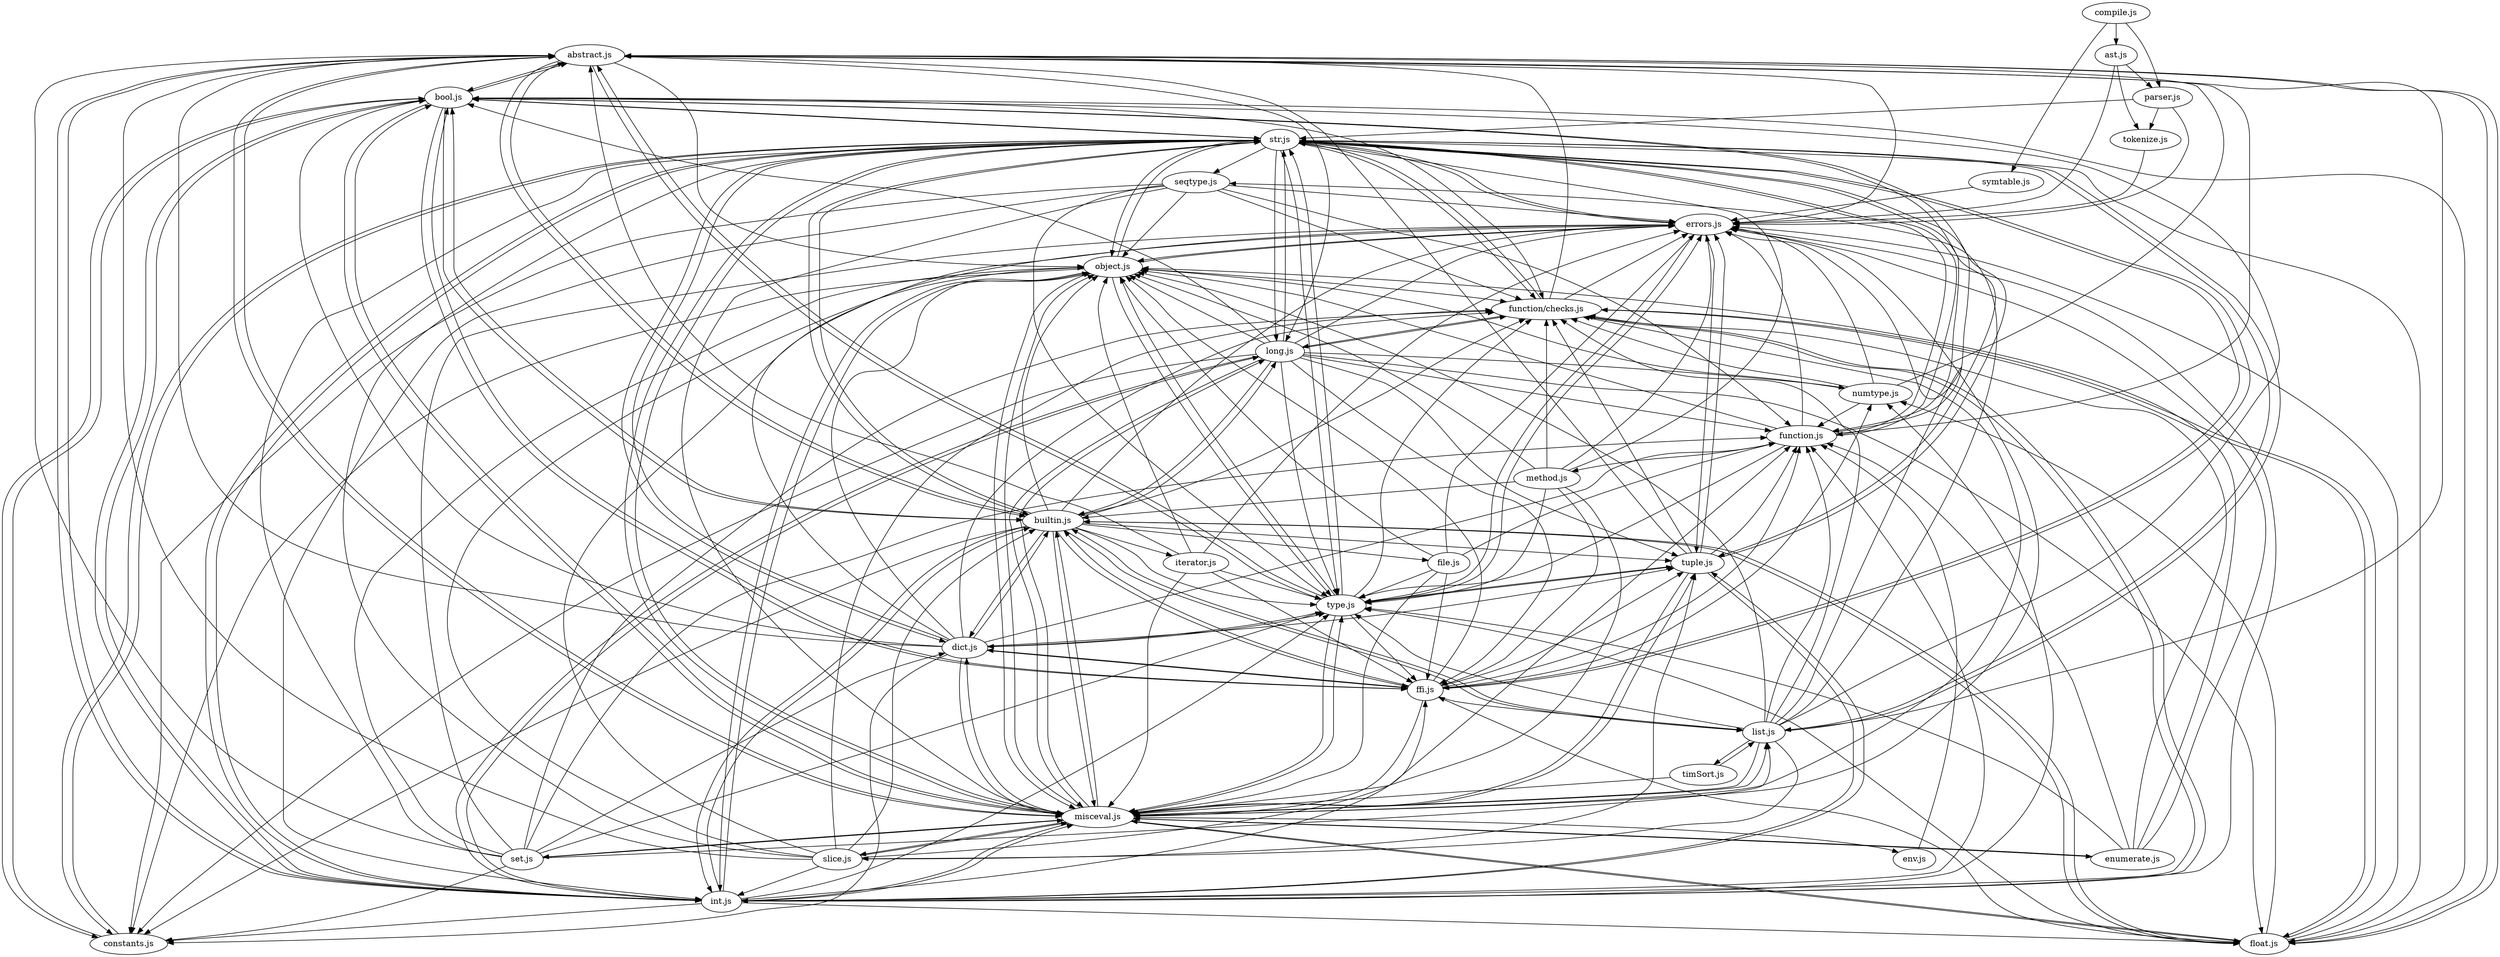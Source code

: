 digraph G {
  "abstract.js";
  "bool.js";
  "builtin.js";
  "errors.js";
  "float.js";
  "int.js";
  "long.js";
  "misceval.js";
  "object.js";
  "type.js";
  "ast.js";
  "parser.js";
  "tokenize.js";
  "constants.js";
  "ffi.js";
  "function.js";
  "function/checks.js";
  "str.js";
  "dict.js";
  "file.js";
  "iterator.js";
  "list.js";
  "tuple.js";
  "compile.js";
  "symtable.js";
  "enumerate.js";
  "env.js";
  "numtype.js";
  "method.js";
  "seqtype.js";
  "slice.js";
  "timSort.js";
  "set.js";
  "abstract.js" -> "bool.js";
  "abstract.js" -> "builtin.js";
  "abstract.js" -> "errors.js";
  "abstract.js" -> "float.js";
  "abstract.js" -> "int.js";
  "abstract.js" -> "long.js";
  "abstract.js" -> "misceval.js";
  "abstract.js" -> "object.js";
  "abstract.js" -> "type.js";
  "ast.js" -> "errors.js";
  "ast.js" -> "parser.js";
  "ast.js" -> "tokenize.js";
  "bool.js" -> "abstract.js";
  "bool.js" -> "builtin.js";
  "bool.js" -> "constants.js";
  "bool.js" -> "ffi.js";
  "bool.js" -> "float.js";
  "bool.js" -> "function.js";
  "bool.js" -> "function/checks.js";
  "bool.js" -> "int.js";
  "bool.js" -> "misceval.js";
  "bool.js" -> "str.js";
  "builtin.js" -> "abstract.js";
  "builtin.js" -> "bool.js";
  "builtin.js" -> "constants.js";
  "builtin.js" -> "dict.js";
  "builtin.js" -> "errors.js";
  "builtin.js" -> "ffi.js";
  "builtin.js" -> "file.js";
  "builtin.js" -> "float.js";
  "builtin.js" -> "function/checks.js";
  "builtin.js" -> "int.js";
  "builtin.js" -> "iterator.js";
  "builtin.js" -> "list.js";
  "builtin.js" -> "long.js";
  "builtin.js" -> "misceval.js";
  "builtin.js" -> "object.js";
  "builtin.js" -> "str.js";
  "builtin.js" -> "tuple.js";
  "builtin.js" -> "type.js";
  "compile.js" -> "ast.js";
  "compile.js" -> "parser.js";
  "compile.js" -> "symtable.js";
  "constants.js" -> "bool.js";
  "constants.js" -> "str.js";
  "dict.js" -> "abstract.js";
  "dict.js" -> "bool.js";
  "dict.js" -> "builtin.js";
  "dict.js" -> "constants.js";
  "dict.js" -> "errors.js";
  "dict.js" -> "ffi.js";
  "dict.js" -> "function.js";
  "dict.js" -> "function/checks.js";
  "dict.js" -> "misceval.js";
  "dict.js" -> "object.js";
  "dict.js" -> "str.js";
  "dict.js" -> "tuple.js";
  "dict.js" -> "type.js";
  "enumerate.js" -> "errors.js";
  "enumerate.js" -> "function.js";
  "enumerate.js" -> "function/checks.js";
  "enumerate.js" -> "misceval.js";
  "enumerate.js" -> "object.js";
  "enumerate.js" -> "type.js";
  "env.js" -> "function.js";
  "errors.js" -> "object.js";
  "errors.js" -> "str.js";
  "errors.js" -> "tuple.js";
  "errors.js" -> "type.js";
  "ffi.js" -> "bool.js";
  "ffi.js" -> "builtin.js";
  "ffi.js" -> "dict.js";
  "ffi.js" -> "function.js";
  "ffi.js" -> "list.js";
  "ffi.js" -> "misceval.js";
  "ffi.js" -> "numtype.js";
  "ffi.js" -> "object.js";
  "ffi.js" -> "str.js";
  "ffi.js" -> "tuple.js";
  "file.js" -> "errors.js";
  "file.js" -> "ffi.js";
  "file.js" -> "function.js";
  "file.js" -> "misceval.js";
  "file.js" -> "object.js";
  "file.js" -> "type.js";
  "float.js" -> "abstract.js";
  "float.js" -> "builtin.js";
  "float.js" -> "errors.js";
  "float.js" -> "ffi.js";
  "float.js" -> "function/checks.js";
  "float.js" -> "misceval.js";
  "float.js" -> "numtype.js";
  "float.js" -> "type.js";
  "function.js" -> "abstract.js";
  "function.js" -> "bool.js";
  "function.js" -> "errors.js";
  "function.js" -> "method.js";
  "function.js" -> "object.js";
  "function.js" -> "str.js";
  "function.js" -> "type.js";
  "function/checks.js" -> "abstract.js";
  "function/checks.js" -> "errors.js";
  "function/checks.js" -> "float.js";
  "function/checks.js" -> "int.js";
  "function/checks.js" -> "long.js";
  "function/checks.js" -> "str.js";
  "int.js" -> "abstract.js";
  "int.js" -> "bool.js";
  "int.js" -> "builtin.js";
  "int.js" -> "constants.js";
  "int.js" -> "errors.js";
  "int.js" -> "ffi.js";
  "int.js" -> "float.js";
  "int.js" -> "function.js";
  "int.js" -> "function/checks.js";
  "int.js" -> "long.js";
  "int.js" -> "misceval.js";
  "int.js" -> "numtype.js";
  "int.js" -> "object.js";
  "int.js" -> "str.js";
  "int.js" -> "tuple.js";
  "int.js" -> "type.js";
  "iterator.js" -> "abstract.js";
  "iterator.js" -> "errors.js";
  "iterator.js" -> "ffi.js";
  "iterator.js" -> "misceval.js";
  "iterator.js" -> "object.js";
  "iterator.js" -> "type.js";
  "list.js" -> "abstract.js";
  "list.js" -> "bool.js";
  "list.js" -> "builtin.js";
  "list.js" -> "errors.js";
  "list.js" -> "function.js";
  "list.js" -> "function/checks.js";
  "list.js" -> "misceval.js";
  "list.js" -> "object.js";
  "list.js" -> "seqtype.js";
  "list.js" -> "slice.js";
  "list.js" -> "str.js";
  "list.js" -> "timSort.js";
  "list.js" -> "type.js";
  "long.js" -> "bool.js";
  "long.js" -> "builtin.js";
  "long.js" -> "constants.js";
  "long.js" -> "errors.js";
  "long.js" -> "ffi.js";
  "long.js" -> "float.js";
  "long.js" -> "function.js";
  "long.js" -> "function/checks.js";
  "long.js" -> "int.js";
  "long.js" -> "misceval.js";
  "long.js" -> "numtype.js";
  "long.js" -> "object.js";
  "long.js" -> "str.js";
  "long.js" -> "tuple.js";
  "long.js" -> "type.js";
  "method.js" -> "builtin.js";
  "method.js" -> "errors.js";
  "method.js" -> "ffi.js";
  "method.js" -> "function/checks.js";
  "method.js" -> "misceval.js";
  "method.js" -> "object.js";
  "method.js" -> "str.js";
  "method.js" -> "type.js";
  "misceval.js" -> "abstract.js";
  "misceval.js" -> "bool.js";
  "misceval.js" -> "builtin.js";
  "misceval.js" -> "dict.js";
  "misceval.js" -> "enumerate.js";
  "misceval.js" -> "env.js";
  "misceval.js" -> "errors.js";
  "misceval.js" -> "float.js";
  "misceval.js" -> "function/checks.js";
  "misceval.js" -> "int.js";
  "misceval.js" -> "list.js";
  "misceval.js" -> "long.js";
  "misceval.js" -> "object.js";
  "misceval.js" -> "set.js";
  "misceval.js" -> "slice.js";
  "misceval.js" -> "str.js";
  "misceval.js" -> "tuple.js";
  "misceval.js" -> "type.js";
  "numtype.js" -> "abstract.js";
  "numtype.js" -> "errors.js";
  "numtype.js" -> "function.js";
  "numtype.js" -> "function/checks.js";
  "numtype.js" -> "object.js";
  "object.js" -> "constants.js";
  "object.js" -> "errors.js";
  "object.js" -> "function/checks.js";
  "object.js" -> "int.js";
  "object.js" -> "misceval.js";
  "object.js" -> "str.js";
  "object.js" -> "type.js";
  "parser.js" -> "errors.js";
  "parser.js" -> "str.js";
  "parser.js" -> "tokenize.js";
  "seqtype.js" -> "constants.js";
  "seqtype.js" -> "errors.js";
  "seqtype.js" -> "function.js";
  "seqtype.js" -> "function/checks.js";
  "seqtype.js" -> "int.js";
  "seqtype.js" -> "misceval.js";
  "seqtype.js" -> "object.js";
  "seqtype.js" -> "type.js";
  "set.js" -> "abstract.js";
  "set.js" -> "constants.js";
  "set.js" -> "dict.js";
  "set.js" -> "errors.js";
  "set.js" -> "function.js";
  "set.js" -> "function/checks.js";
  "set.js" -> "list.js";
  "set.js" -> "misceval.js";
  "set.js" -> "object.js";
  "set.js" -> "str.js";
  "set.js" -> "type.js";
  "slice.js" -> "abstract.js";
  "slice.js" -> "builtin.js";
  "slice.js" -> "errors.js";
  "slice.js" -> "function.js";
  "slice.js" -> "function/checks.js";
  "slice.js" -> "int.js";
  "slice.js" -> "misceval.js";
  "slice.js" -> "object.js";
  "slice.js" -> "str.js";
  "slice.js" -> "tuple.js";
  "str.js" -> "bool.js";
  "str.js" -> "builtin.js";
  "str.js" -> "constants.js";
  "str.js" -> "dict.js";
  "str.js" -> "errors.js";
  "str.js" -> "ffi.js";
  "str.js" -> "float.js";
  "str.js" -> "function.js";
  "str.js" -> "function/checks.js";
  "str.js" -> "int.js";
  "str.js" -> "list.js";
  "str.js" -> "long.js";
  "str.js" -> "misceval.js";
  "str.js" -> "object.js";
  "str.js" -> "seqtype.js";
  "str.js" -> "tuple.js";
  "str.js" -> "type.js";
  "symtable.js" -> "errors.js";
  "timSort.js" -> "list.js";
  "timSort.js" -> "misceval.js";
  "tokenize.js" -> "errors.js";
  "tuple.js" -> "abstract.js";
  "tuple.js" -> "errors.js";
  "tuple.js" -> "function.js";
  "tuple.js" -> "function/checks.js";
  "tuple.js" -> "int.js";
  "tuple.js" -> "misceval.js";
  "tuple.js" -> "str.js";
  "tuple.js" -> "type.js";
  "type.js" -> "abstract.js";
  "type.js" -> "dict.js";
  "type.js" -> "errors.js";
  "type.js" -> "ffi.js";
  "type.js" -> "function/checks.js";
  "type.js" -> "misceval.js";
  "type.js" -> "object.js";
  "type.js" -> "str.js";
  "type.js" -> "tuple.js";
}
